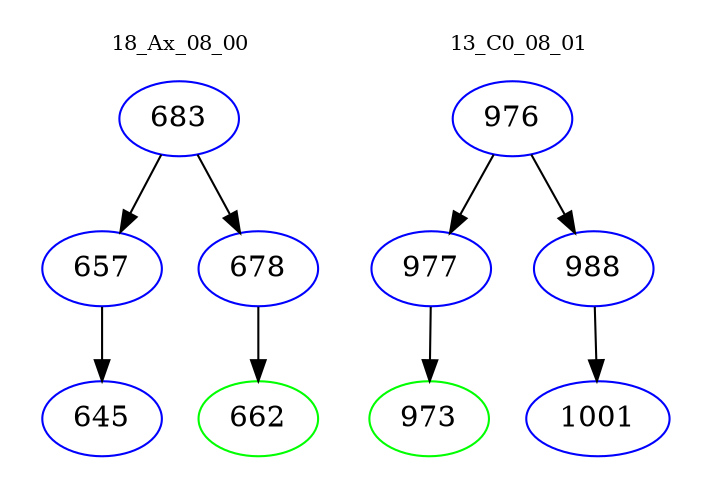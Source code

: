 digraph{
subgraph cluster_0 {
color = white
label = "18_Ax_08_00";
fontsize=10;
T0_683 [label="683", color="blue"]
T0_683 -> T0_657 [color="black"]
T0_657 [label="657", color="blue"]
T0_657 -> T0_645 [color="black"]
T0_645 [label="645", color="blue"]
T0_683 -> T0_678 [color="black"]
T0_678 [label="678", color="blue"]
T0_678 -> T0_662 [color="black"]
T0_662 [label="662", color="green"]
}
subgraph cluster_1 {
color = white
label = "13_C0_08_01";
fontsize=10;
T1_976 [label="976", color="blue"]
T1_976 -> T1_977 [color="black"]
T1_977 [label="977", color="blue"]
T1_977 -> T1_973 [color="black"]
T1_973 [label="973", color="green"]
T1_976 -> T1_988 [color="black"]
T1_988 [label="988", color="blue"]
T1_988 -> T1_1001 [color="black"]
T1_1001 [label="1001", color="blue"]
}
}
